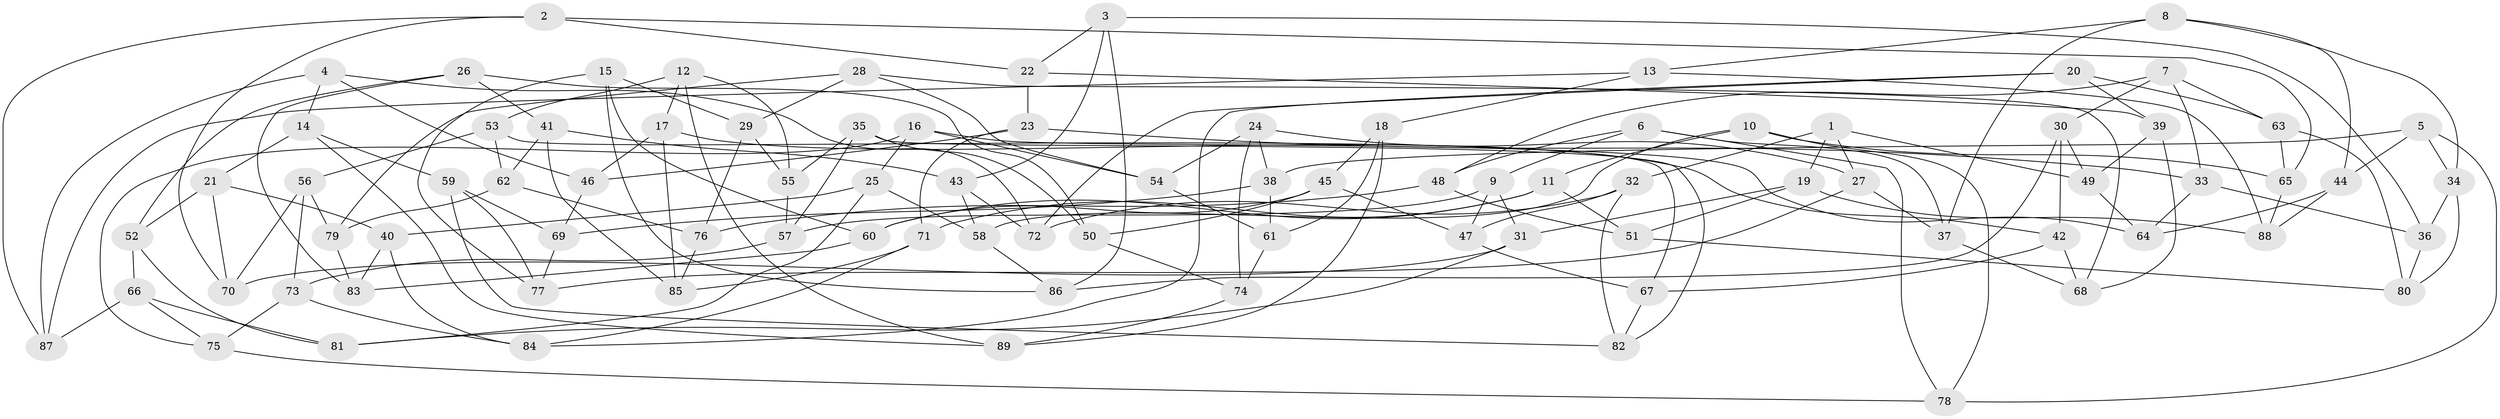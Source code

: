 // coarse degree distribution, {6: 0.5471698113207547, 4: 0.3018867924528302, 5: 0.1320754716981132, 3: 0.018867924528301886}
// Generated by graph-tools (version 1.1) at 2025/42/03/06/25 10:42:20]
// undirected, 89 vertices, 178 edges
graph export_dot {
graph [start="1"]
  node [color=gray90,style=filled];
  1;
  2;
  3;
  4;
  5;
  6;
  7;
  8;
  9;
  10;
  11;
  12;
  13;
  14;
  15;
  16;
  17;
  18;
  19;
  20;
  21;
  22;
  23;
  24;
  25;
  26;
  27;
  28;
  29;
  30;
  31;
  32;
  33;
  34;
  35;
  36;
  37;
  38;
  39;
  40;
  41;
  42;
  43;
  44;
  45;
  46;
  47;
  48;
  49;
  50;
  51;
  52;
  53;
  54;
  55;
  56;
  57;
  58;
  59;
  60;
  61;
  62;
  63;
  64;
  65;
  66;
  67;
  68;
  69;
  70;
  71;
  72;
  73;
  74;
  75;
  76;
  77;
  78;
  79;
  80;
  81;
  82;
  83;
  84;
  85;
  86;
  87;
  88;
  89;
  1 -- 27;
  1 -- 19;
  1 -- 32;
  1 -- 49;
  2 -- 65;
  2 -- 22;
  2 -- 70;
  2 -- 87;
  3 -- 86;
  3 -- 43;
  3 -- 22;
  3 -- 36;
  4 -- 46;
  4 -- 72;
  4 -- 87;
  4 -- 14;
  5 -- 38;
  5 -- 44;
  5 -- 78;
  5 -- 34;
  6 -- 78;
  6 -- 37;
  6 -- 9;
  6 -- 48;
  7 -- 48;
  7 -- 63;
  7 -- 30;
  7 -- 33;
  8 -- 34;
  8 -- 44;
  8 -- 13;
  8 -- 37;
  9 -- 47;
  9 -- 57;
  9 -- 31;
  10 -- 11;
  10 -- 58;
  10 -- 78;
  10 -- 65;
  11 -- 51;
  11 -- 71;
  11 -- 60;
  12 -- 55;
  12 -- 89;
  12 -- 53;
  12 -- 17;
  13 -- 18;
  13 -- 87;
  13 -- 88;
  14 -- 89;
  14 -- 59;
  14 -- 21;
  15 -- 86;
  15 -- 77;
  15 -- 60;
  15 -- 29;
  16 -- 64;
  16 -- 25;
  16 -- 54;
  16 -- 75;
  17 -- 42;
  17 -- 46;
  17 -- 85;
  18 -- 89;
  18 -- 61;
  18 -- 45;
  19 -- 88;
  19 -- 31;
  19 -- 51;
  20 -- 39;
  20 -- 72;
  20 -- 84;
  20 -- 63;
  21 -- 70;
  21 -- 52;
  21 -- 40;
  22 -- 23;
  22 -- 39;
  23 -- 46;
  23 -- 71;
  23 -- 33;
  24 -- 27;
  24 -- 54;
  24 -- 38;
  24 -- 74;
  25 -- 58;
  25 -- 81;
  25 -- 40;
  26 -- 41;
  26 -- 50;
  26 -- 52;
  26 -- 83;
  27 -- 37;
  27 -- 77;
  28 -- 29;
  28 -- 54;
  28 -- 68;
  28 -- 79;
  29 -- 55;
  29 -- 76;
  30 -- 86;
  30 -- 42;
  30 -- 49;
  31 -- 70;
  31 -- 81;
  32 -- 82;
  32 -- 72;
  32 -- 47;
  33 -- 36;
  33 -- 64;
  34 -- 80;
  34 -- 36;
  35 -- 55;
  35 -- 57;
  35 -- 82;
  35 -- 50;
  36 -- 80;
  37 -- 68;
  38 -- 69;
  38 -- 61;
  39 -- 68;
  39 -- 49;
  40 -- 83;
  40 -- 84;
  41 -- 62;
  41 -- 43;
  41 -- 85;
  42 -- 68;
  42 -- 67;
  43 -- 58;
  43 -- 72;
  44 -- 64;
  44 -- 88;
  45 -- 47;
  45 -- 60;
  45 -- 50;
  46 -- 69;
  47 -- 67;
  48 -- 76;
  48 -- 51;
  49 -- 64;
  50 -- 74;
  51 -- 80;
  52 -- 81;
  52 -- 66;
  53 -- 67;
  53 -- 56;
  53 -- 62;
  54 -- 61;
  55 -- 57;
  56 -- 73;
  56 -- 70;
  56 -- 79;
  57 -- 73;
  58 -- 86;
  59 -- 77;
  59 -- 82;
  59 -- 69;
  60 -- 83;
  61 -- 74;
  62 -- 76;
  62 -- 79;
  63 -- 80;
  63 -- 65;
  65 -- 88;
  66 -- 81;
  66 -- 87;
  66 -- 75;
  67 -- 82;
  69 -- 77;
  71 -- 85;
  71 -- 84;
  73 -- 84;
  73 -- 75;
  74 -- 89;
  75 -- 78;
  76 -- 85;
  79 -- 83;
}
